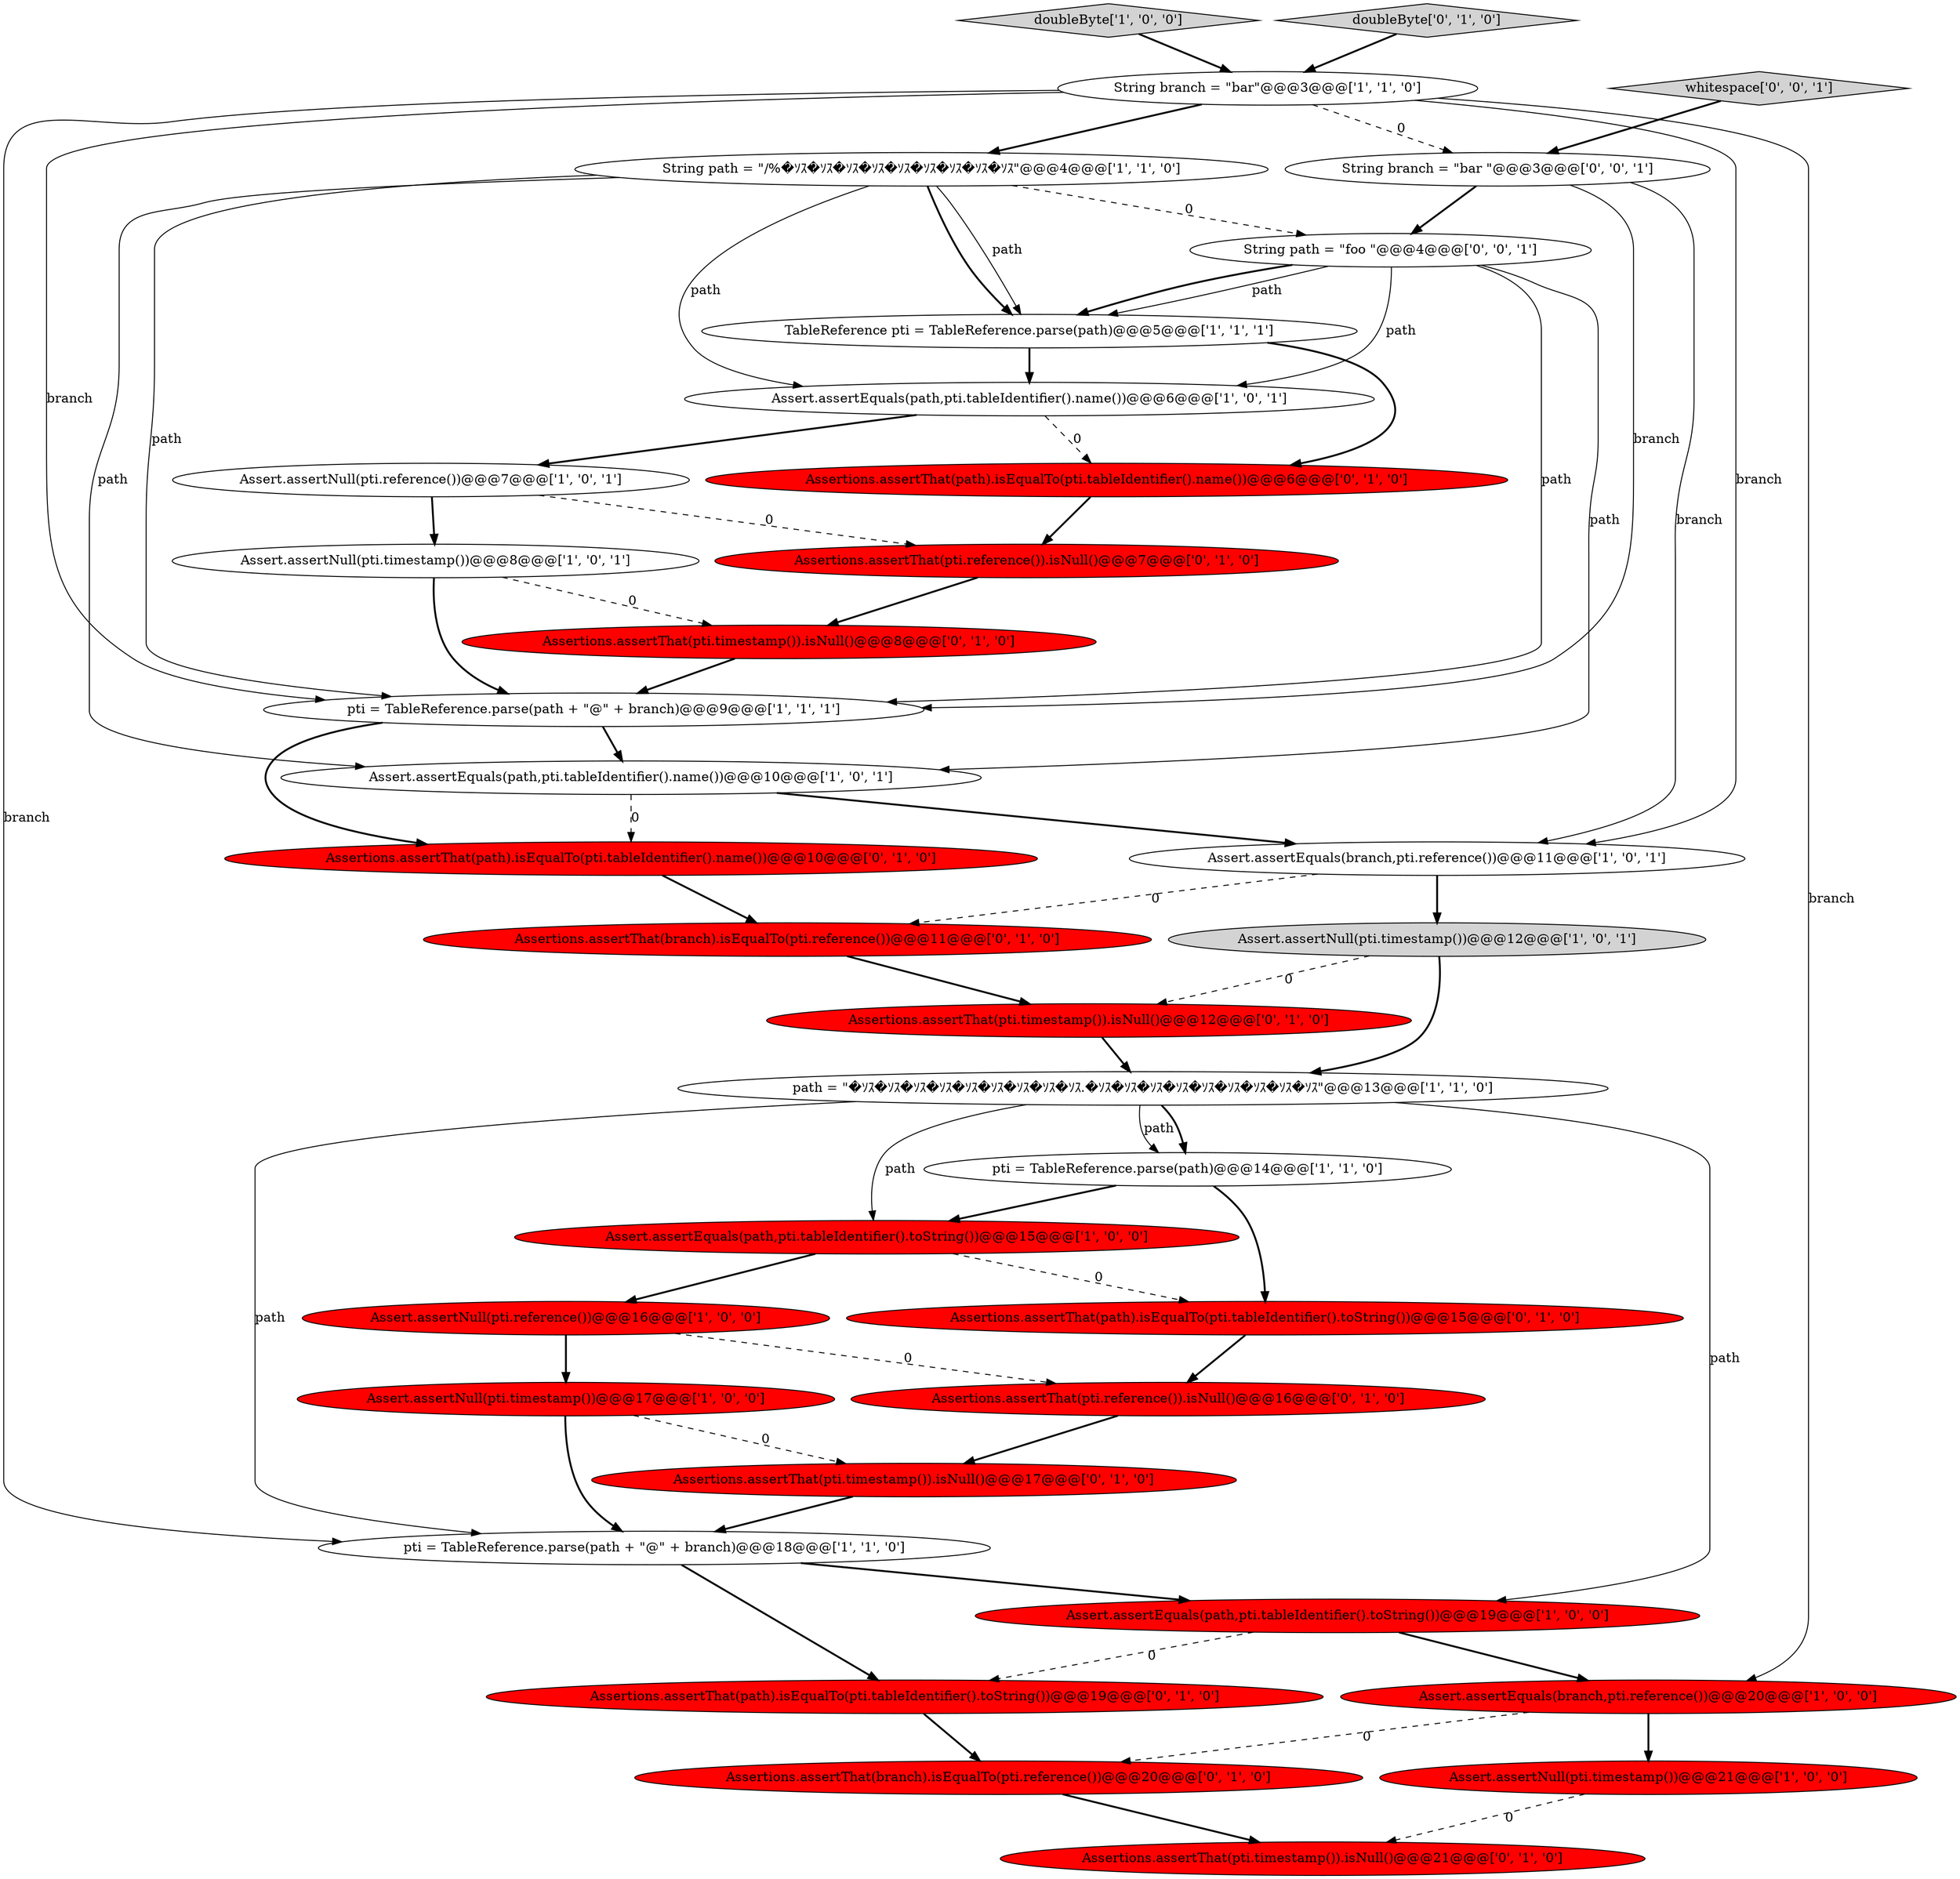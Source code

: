 digraph {
34 [style = filled, label = "String branch = \"bar \"@@@3@@@['0', '0', '1']", fillcolor = white, shape = ellipse image = "AAA0AAABBB3BBB"];
4 [style = filled, label = "TableReference pti = TableReference.parse(path)@@@5@@@['1', '1', '1']", fillcolor = white, shape = ellipse image = "AAA0AAABBB1BBB"];
17 [style = filled, label = "Assert.assertEquals(path,pti.tableIdentifier().name())@@@10@@@['1', '0', '1']", fillcolor = white, shape = ellipse image = "AAA0AAABBB1BBB"];
25 [style = filled, label = "Assertions.assertThat(pti.timestamp()).isNull()@@@21@@@['0', '1', '0']", fillcolor = red, shape = ellipse image = "AAA1AAABBB2BBB"];
21 [style = filled, label = "Assertions.assertThat(path).isEqualTo(pti.tableIdentifier().name())@@@6@@@['0', '1', '0']", fillcolor = red, shape = ellipse image = "AAA1AAABBB2BBB"];
5 [style = filled, label = "pti = TableReference.parse(path + \"@\" + branch)@@@9@@@['1', '1', '1']", fillcolor = white, shape = ellipse image = "AAA0AAABBB1BBB"];
30 [style = filled, label = "Assertions.assertThat(branch).isEqualTo(pti.reference())@@@20@@@['0', '1', '0']", fillcolor = red, shape = ellipse image = "AAA1AAABBB2BBB"];
16 [style = filled, label = "Assert.assertNull(pti.timestamp())@@@17@@@['1', '0', '0']", fillcolor = red, shape = ellipse image = "AAA1AAABBB1BBB"];
33 [style = filled, label = "whitespace['0', '0', '1']", fillcolor = lightgray, shape = diamond image = "AAA0AAABBB3BBB"];
3 [style = filled, label = "pti = TableReference.parse(path + \"@\" + branch)@@@18@@@['1', '1', '0']", fillcolor = white, shape = ellipse image = "AAA0AAABBB1BBB"];
13 [style = filled, label = "pti = TableReference.parse(path)@@@14@@@['1', '1', '0']", fillcolor = white, shape = ellipse image = "AAA0AAABBB1BBB"];
23 [style = filled, label = "Assertions.assertThat(path).isEqualTo(pti.tableIdentifier().toString())@@@19@@@['0', '1', '0']", fillcolor = red, shape = ellipse image = "AAA1AAABBB2BBB"];
29 [style = filled, label = "Assertions.assertThat(pti.reference()).isNull()@@@16@@@['0', '1', '0']", fillcolor = red, shape = ellipse image = "AAA1AAABBB2BBB"];
7 [style = filled, label = "Assert.assertNull(pti.timestamp())@@@12@@@['1', '0', '1']", fillcolor = lightgray, shape = ellipse image = "AAA0AAABBB1BBB"];
15 [style = filled, label = "Assert.assertEquals(branch,pti.reference())@@@11@@@['1', '0', '1']", fillcolor = white, shape = ellipse image = "AAA0AAABBB1BBB"];
6 [style = filled, label = "Assert.assertEquals(path,pti.tableIdentifier().toString())@@@15@@@['1', '0', '0']", fillcolor = red, shape = ellipse image = "AAA1AAABBB1BBB"];
9 [style = filled, label = "Assert.assertEquals(path,pti.tableIdentifier().name())@@@6@@@['1', '0', '1']", fillcolor = white, shape = ellipse image = "AAA0AAABBB1BBB"];
19 [style = filled, label = "Assert.assertNull(pti.timestamp())@@@8@@@['1', '0', '1']", fillcolor = white, shape = ellipse image = "AAA0AAABBB1BBB"];
24 [style = filled, label = "Assertions.assertThat(pti.timestamp()).isNull()@@@8@@@['0', '1', '0']", fillcolor = red, shape = ellipse image = "AAA1AAABBB2BBB"];
28 [style = filled, label = "Assertions.assertThat(path).isEqualTo(pti.tableIdentifier().toString())@@@15@@@['0', '1', '0']", fillcolor = red, shape = ellipse image = "AAA1AAABBB2BBB"];
14 [style = filled, label = "String path = \"/%�ｿｽ�ｿｽ�ｿｽ�ｿｽ�ｿｽ�ｿｽ�ｿｽ�ｿｽ�ｿｽ\"@@@4@@@['1', '1', '0']", fillcolor = white, shape = ellipse image = "AAA0AAABBB1BBB"];
1 [style = filled, label = "doubleByte['1', '0', '0']", fillcolor = lightgray, shape = diamond image = "AAA0AAABBB1BBB"];
27 [style = filled, label = "doubleByte['0', '1', '0']", fillcolor = lightgray, shape = diamond image = "AAA0AAABBB2BBB"];
10 [style = filled, label = "Assert.assertNull(pti.reference())@@@7@@@['1', '0', '1']", fillcolor = white, shape = ellipse image = "AAA0AAABBB1BBB"];
35 [style = filled, label = "String path = \"foo \"@@@4@@@['0', '0', '1']", fillcolor = white, shape = ellipse image = "AAA0AAABBB3BBB"];
18 [style = filled, label = "path = \"�ｿｽ�ｿｽ�ｿｽ�ｿｽ�ｿｽ�ｿｽ�ｿｽ�ｿｽ�ｿｽ.�ｿｽ�ｿｽ�ｿｽ�ｿｽ�ｿｽ�ｿｽ�ｿｽ�ｿｽ�ｿｽ\"@@@13@@@['1', '1', '0']", fillcolor = white, shape = ellipse image = "AAA0AAABBB1BBB"];
22 [style = filled, label = "Assertions.assertThat(pti.timestamp()).isNull()@@@17@@@['0', '1', '0']", fillcolor = red, shape = ellipse image = "AAA1AAABBB2BBB"];
11 [style = filled, label = "Assert.assertEquals(path,pti.tableIdentifier().toString())@@@19@@@['1', '0', '0']", fillcolor = red, shape = ellipse image = "AAA1AAABBB1BBB"];
0 [style = filled, label = "String branch = \"bar\"@@@3@@@['1', '1', '0']", fillcolor = white, shape = ellipse image = "AAA0AAABBB1BBB"];
12 [style = filled, label = "Assert.assertEquals(branch,pti.reference())@@@20@@@['1', '0', '0']", fillcolor = red, shape = ellipse image = "AAA1AAABBB1BBB"];
20 [style = filled, label = "Assertions.assertThat(pti.reference()).isNull()@@@7@@@['0', '1', '0']", fillcolor = red, shape = ellipse image = "AAA1AAABBB2BBB"];
31 [style = filled, label = "Assertions.assertThat(branch).isEqualTo(pti.reference())@@@11@@@['0', '1', '0']", fillcolor = red, shape = ellipse image = "AAA1AAABBB2BBB"];
2 [style = filled, label = "Assert.assertNull(pti.timestamp())@@@21@@@['1', '0', '0']", fillcolor = red, shape = ellipse image = "AAA1AAABBB1BBB"];
26 [style = filled, label = "Assertions.assertThat(pti.timestamp()).isNull()@@@12@@@['0', '1', '0']", fillcolor = red, shape = ellipse image = "AAA1AAABBB2BBB"];
8 [style = filled, label = "Assert.assertNull(pti.reference())@@@16@@@['1', '0', '0']", fillcolor = red, shape = ellipse image = "AAA1AAABBB1BBB"];
32 [style = filled, label = "Assertions.assertThat(path).isEqualTo(pti.tableIdentifier().name())@@@10@@@['0', '1', '0']", fillcolor = red, shape = ellipse image = "AAA1AAABBB2BBB"];
0->15 [style = solid, label="branch"];
4->9 [style = bold, label=""];
8->16 [style = bold, label=""];
16->3 [style = bold, label=""];
28->29 [style = bold, label=""];
18->3 [style = solid, label="path"];
16->22 [style = dashed, label="0"];
0->5 [style = solid, label="branch"];
35->4 [style = solid, label="path"];
23->30 [style = bold, label=""];
15->7 [style = bold, label=""];
27->0 [style = bold, label=""];
18->13 [style = solid, label="path"];
10->19 [style = bold, label=""];
3->11 [style = bold, label=""];
4->21 [style = bold, label=""];
26->18 [style = bold, label=""];
30->25 [style = bold, label=""];
0->12 [style = solid, label="branch"];
17->32 [style = dashed, label="0"];
11->12 [style = bold, label=""];
11->23 [style = dashed, label="0"];
35->5 [style = solid, label="path"];
1->0 [style = bold, label=""];
9->10 [style = bold, label=""];
12->30 [style = dashed, label="0"];
18->6 [style = solid, label="path"];
5->17 [style = bold, label=""];
34->5 [style = solid, label="branch"];
35->4 [style = bold, label=""];
24->5 [style = bold, label=""];
5->32 [style = bold, label=""];
19->5 [style = bold, label=""];
22->3 [style = bold, label=""];
6->28 [style = dashed, label="0"];
31->26 [style = bold, label=""];
12->2 [style = bold, label=""];
0->14 [style = bold, label=""];
3->23 [style = bold, label=""];
14->9 [style = solid, label="path"];
21->20 [style = bold, label=""];
14->5 [style = solid, label="path"];
35->17 [style = solid, label="path"];
9->21 [style = dashed, label="0"];
14->4 [style = solid, label="path"];
14->17 [style = solid, label="path"];
6->8 [style = bold, label=""];
34->15 [style = solid, label="branch"];
17->15 [style = bold, label=""];
18->13 [style = bold, label=""];
15->31 [style = dashed, label="0"];
7->18 [style = bold, label=""];
2->25 [style = dashed, label="0"];
0->34 [style = dashed, label="0"];
10->20 [style = dashed, label="0"];
35->9 [style = solid, label="path"];
14->35 [style = dashed, label="0"];
19->24 [style = dashed, label="0"];
34->35 [style = bold, label=""];
29->22 [style = bold, label=""];
13->6 [style = bold, label=""];
0->3 [style = solid, label="branch"];
7->26 [style = dashed, label="0"];
20->24 [style = bold, label=""];
18->11 [style = solid, label="path"];
33->34 [style = bold, label=""];
32->31 [style = bold, label=""];
8->29 [style = dashed, label="0"];
13->28 [style = bold, label=""];
14->4 [style = bold, label=""];
}
